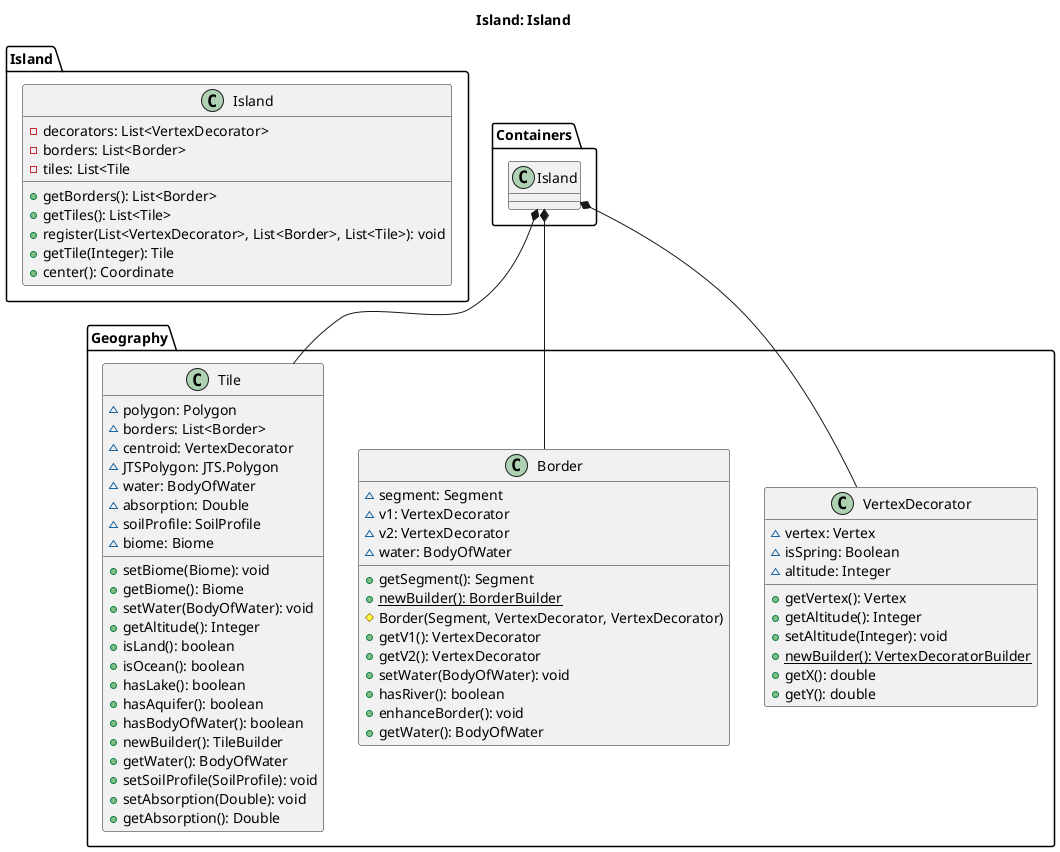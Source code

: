 @startuml

title Island: Island

package Island {

  class Island {

    -decorators: List<VertexDecorator>
    -borders: List<Border>
    -tiles: List<Tile

    +getBorders(): List<Border>
    +getTiles(): List<Tile>
    +register(List<VertexDecorator>, List<Border>, List<Tile>): void
    +getTile(Integer): Tile
    +center(): Coordinate

  }

}

package Geography {
  class VertexDecorator {
    ~vertex: Vertex
    ~isSpring: Boolean
    ~altitude: Integer

    +getVertex(): Vertex
    +getAltitude(): Integer
    +setAltitude(Integer): void
    +{static} newBuilder(): VertexDecoratorBuilder
    +getX(): double
    +getY(): double
  }
  class Border {
    ~segment: Segment
    ~v1: VertexDecorator
    ~v2: VertexDecorator
    ~water: BodyOfWater

    +getSegment(): Segment
    +{static} newBuilder(): BorderBuilder
    #Border(Segment, VertexDecorator, VertexDecorator)
    +getV1(): VertexDecorator
    +getV2(): VertexDecorator
    +setWater(BodyOfWater): void
    +hasRiver(): boolean
    +enhanceBorder(): void
    +getWater(): BodyOfWater

  }
  class Tile {

    ~polygon: Polygon
    ~borders: List<Border>
    ~centroid: VertexDecorator
    ~JTSPolygon: JTS.Polygon
    ~water: BodyOfWater
    ~absorption: Double
    ~soilProfile: SoilProfile
    ~biome: Biome

    +setBiome(Biome): void
    +getBiome(): Biome
    +setWater(BodyOfWater): void
    +getAltitude(): Integer
    +isLand(): boolean
    +isOcean(): boolean
    +hasLake(): boolean
    +hasAquifer(): boolean
    +hasBodyOfWater(): boolean
    +newBuilder(): TileBuilder
    +getWater(): BodyOfWater
    +setSoilProfile(SoilProfile): void
    +setAbsorption(Double): void
    +getAbsorption(): Double

  }
}

Containers.Island *-- Geography.VertexDecorator
Containers.Island *-- Geography.Border
Containers.Island *-- Geography.Tile


@enduml